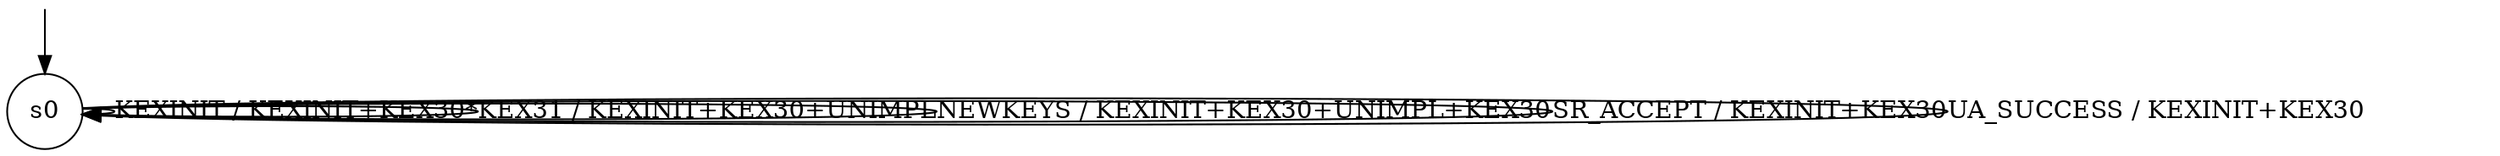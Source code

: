 digraph g {

	s0 [shape="circle" label="s0"];
	s0 -> s0 [label="KEXINIT / KEXINIT+KEX30*"];
	s0 -> s0 [label="KEX31 / KEXINIT+KEX30+UNIMPL"];
	s0 -> s0 [label="NEWKEYS / KEXINIT+KEX30+UNIMPL+KEX30"];
	s0 -> s0 [label="SR_ACCEPT / KEXINIT+KEX30"];
	s0 -> s0 [label="UA_SUCCESS / KEXINIT+KEX30"];

__start0 [label="" shape="none" width="0" height="0"];
__start0 -> s0;

}
